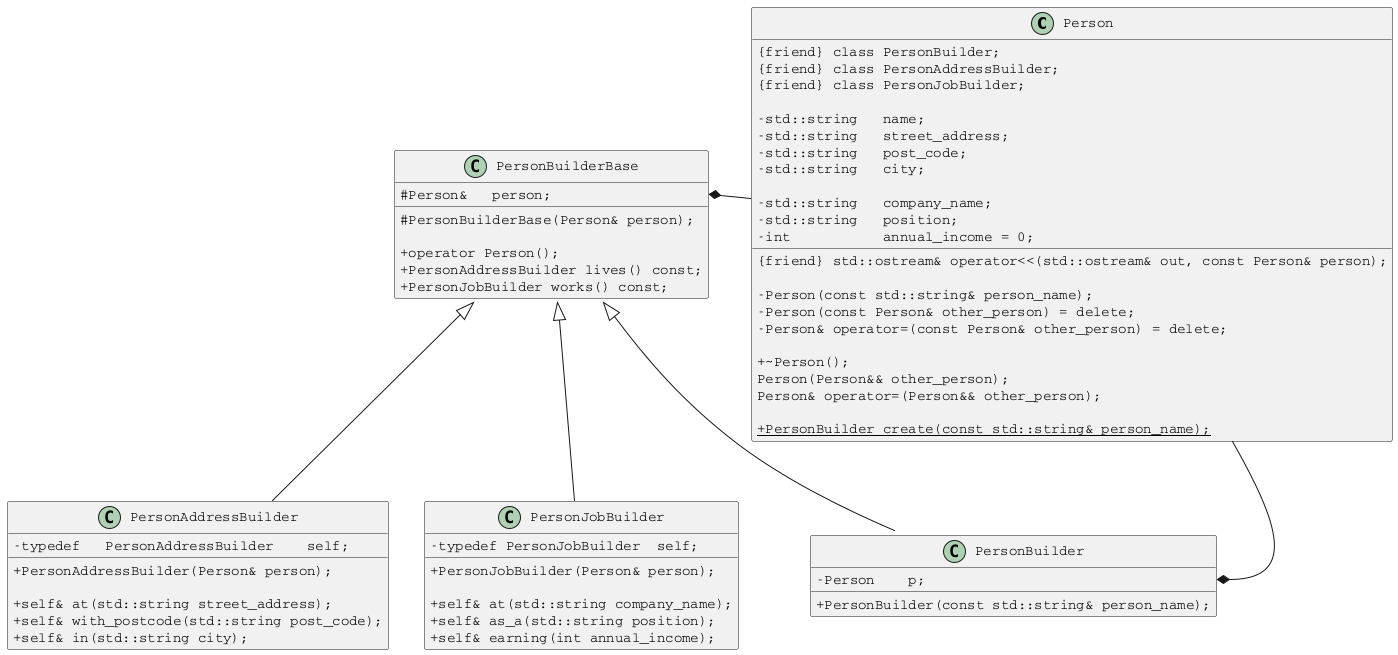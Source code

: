 @startuml
    skinparam TabSize 4
    skinparam DefaultFontName Courier
    skinparam ClassAttributeIconSize 0

    class Person
    {
        {friend} class PersonBuilder;
        {friend} class PersonAddressBuilder;
        {friend} class PersonJobBuilder;

        - std::string   name;
        - std::string   street_address;
        - std::string   post_code;
        - std::string   city;

        - std::string   company_name;
        - std::string   position;
        - int           annual_income = 0;

        {friend} std::ostream& operator<<(std::ostream& out, const Person& person);

        - Person(const std::string& person_name);
        - Person(const Person& other_person) = delete;
        - Person& operator=(const Person& other_person) = delete;

        + ~Person();
        Person(Person&& other_person);
        Person& operator=(Person&& other_person);

        + {static} PersonBuilder create(const std::string& person_name);
    }

    class PersonBuilderBase
    {
        # Person&   person;

        # PersonBuilderBase(Person& person);

        + operator Person();
        + PersonAddressBuilder lives() const;
        + PersonJobBuilder works() const;
    }
    PersonBuilderBase::person *- Person

    class PersonBuilder
    {
        - Person    p;
        + PersonBuilder(const std::string& person_name);
    }
    PersonBuilderBase <|-- PersonBuilder
    Person -* PersonBuilder::p

    class PersonAddressBuilder
    {
        - typedef   PersonAddressBuilder    self;

        + PersonAddressBuilder(Person& person);
        
        + self& at(std::string street_address);
        + self& with_postcode(std::string post_code);
        + self& in(std::string city);
    }
    PersonBuilderBase <|-- PersonAddressBuilder

    class PersonJobBuilder
    {
        - typedef PersonJobBuilder  self;

        + PersonJobBuilder(Person& person);

        + self& at(std::string company_name);
        + self& as_a(std::string position);
        + self& earning(int annual_income);
    }
    PersonBuilderBase <|-- PersonJobBuilder
@enduml